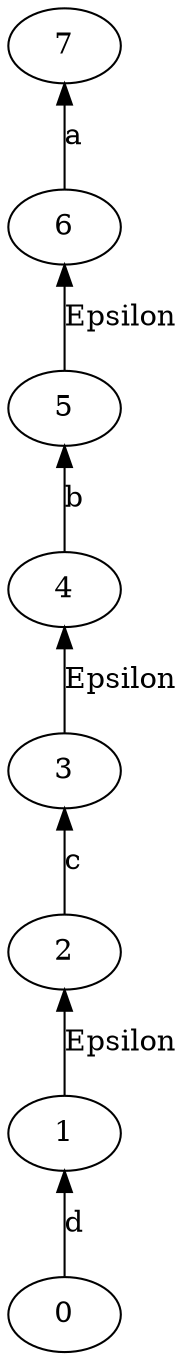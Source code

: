 digraph G {
 rankdir=BT;
 node0[label="0"];
 node1[label="1"];
 node2[label="2"];
 node3[label="3"];
 node4[label="4"];
 node5[label="5"];
 node6[label="6"];
 node7[label="7"];
node0 -> node1 [ label="d" ];
node1 -> node2 [ label="Epsilon" ];
node2 -> node3 [ label="c" ];
node3 -> node4 [ label="Epsilon" ];
node4 -> node5 [ label="b" ];
node5 -> node6 [ label="Epsilon" ];
node6 -> node7 [ label="a" ];
}
